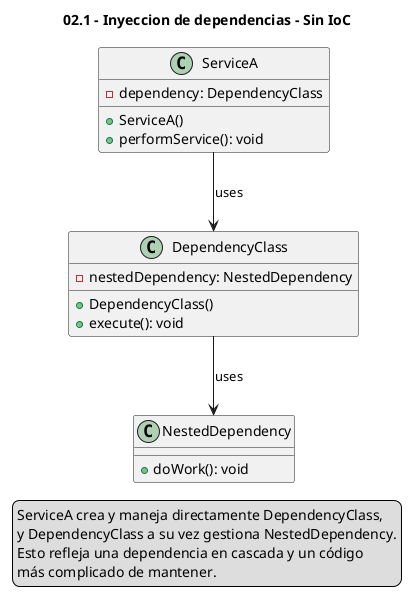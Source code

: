 @startuml

title 02.1 - Inyeccion de dependencias - Sin IoC

legend left
ServiceA crea y maneja directamente DependencyClass,
y DependencyClass a su vez gestiona NestedDependency.
Esto refleja una dependencia en cascada y un código
más complicado de mantener.
end legend

class ServiceA {
    - dependency: DependencyClass
    + ServiceA()
    + performService(): void
}

class DependencyClass {
    - nestedDependency: NestedDependency
    + DependencyClass()
    + execute(): void
}

class NestedDependency {
    + doWork(): void
}

ServiceA --> DependencyClass : uses
DependencyClass --> NestedDependency : uses

@enduml

ServiceA crea y maneja directamente DependencyClass, y DependencyClass a su vez gestiona NestedDependency. Esto refleja una dependencia en cascada y un código más complicado de mantener.
